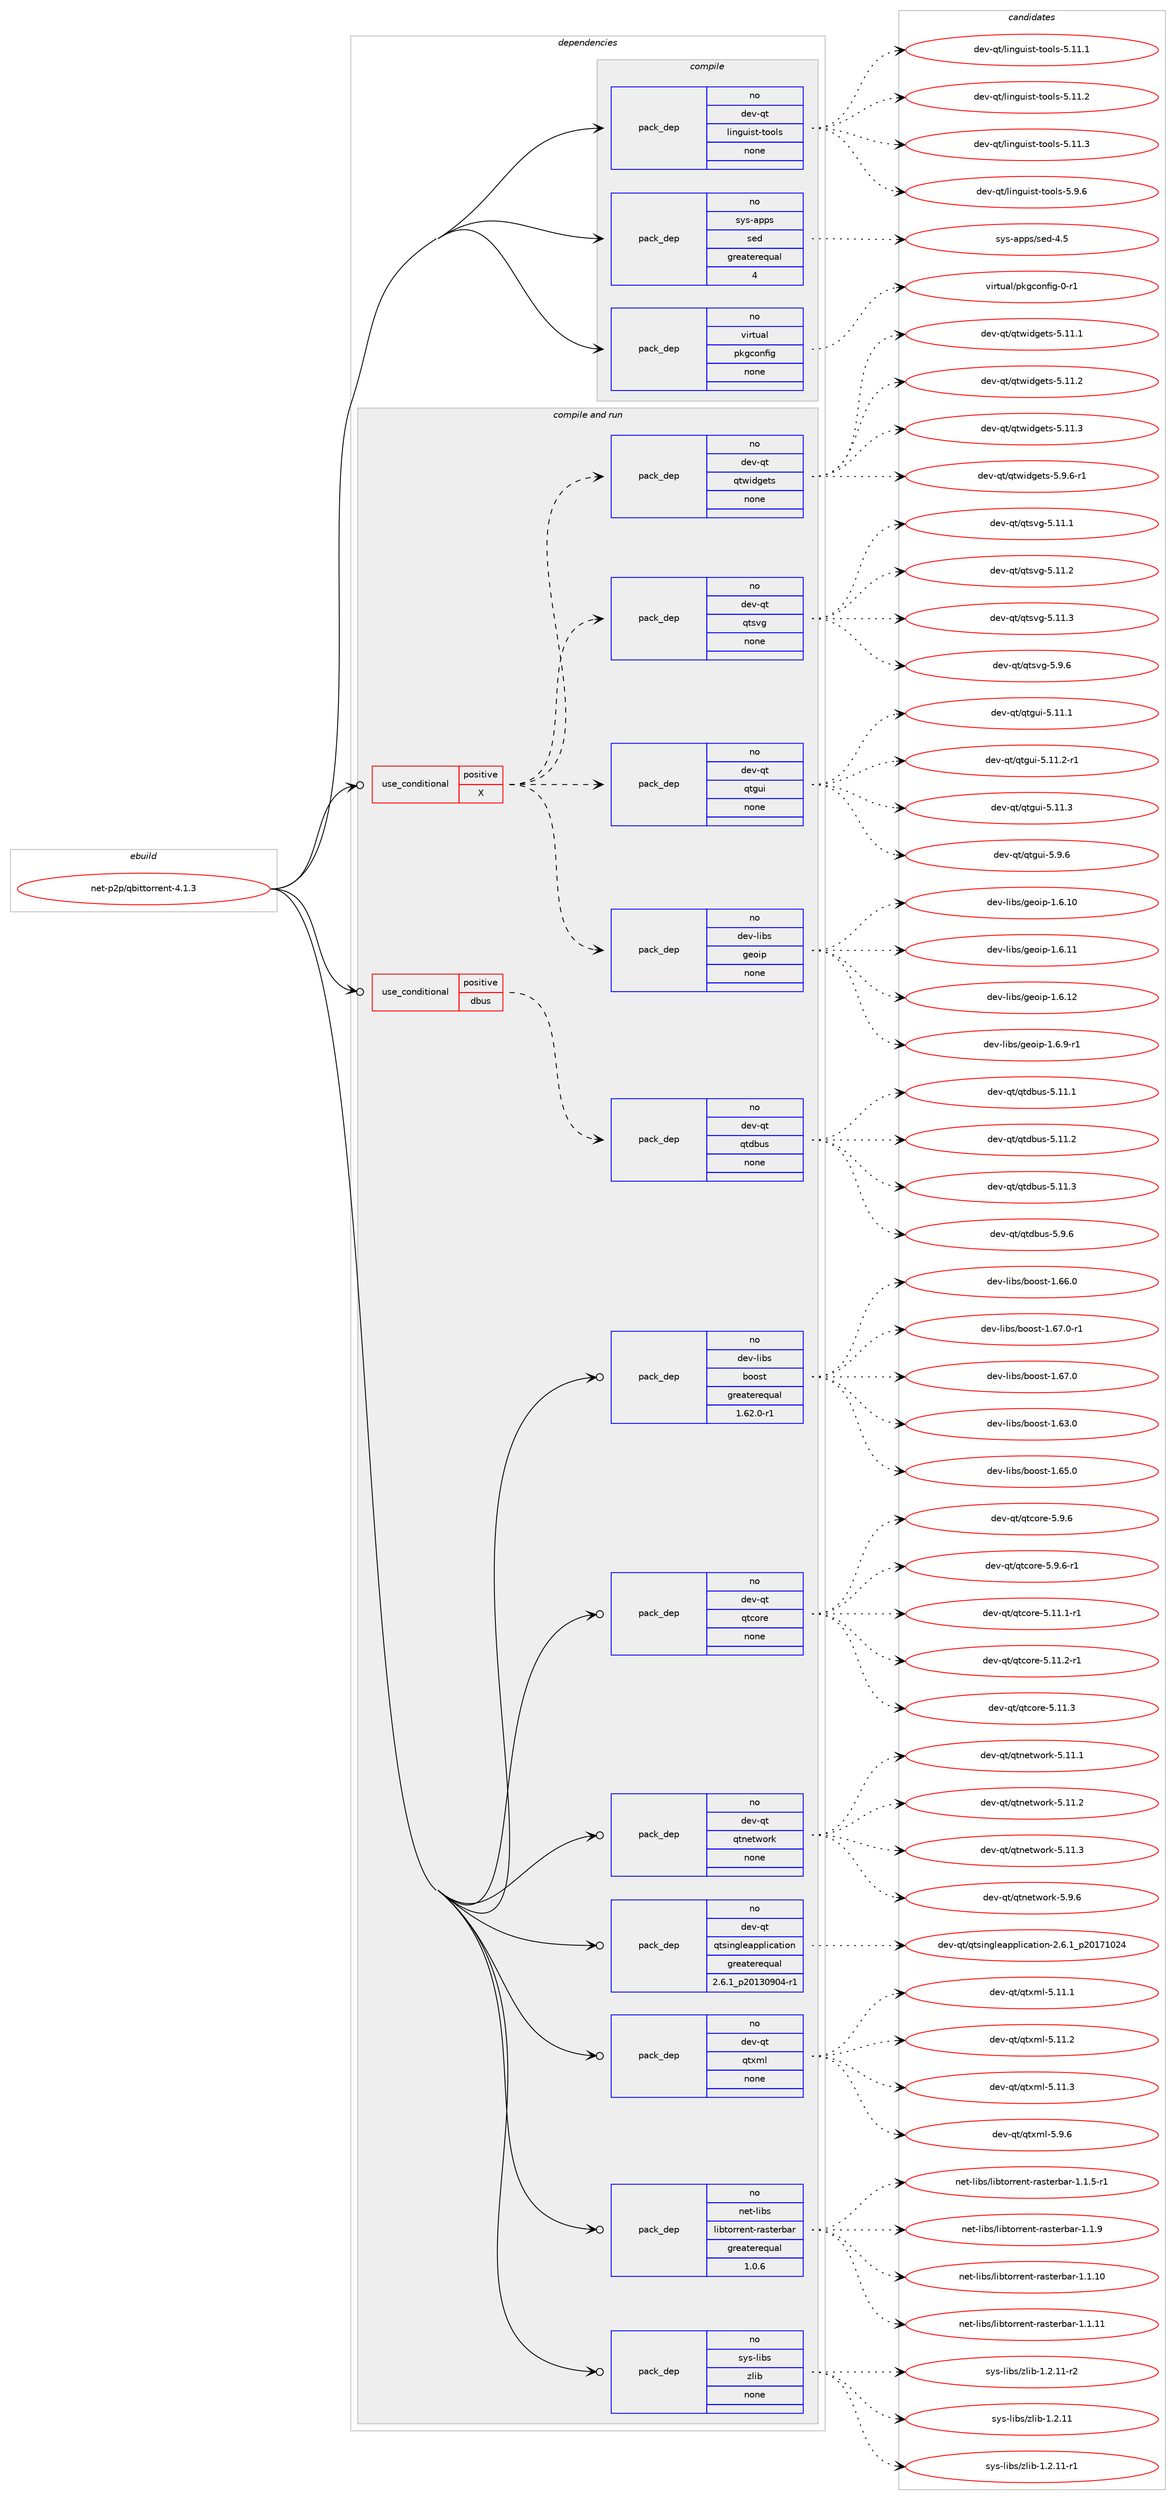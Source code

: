 digraph prolog {

# *************
# Graph options
# *************

newrank=true;
concentrate=true;
compound=true;
graph [rankdir=LR,fontname=Helvetica,fontsize=10,ranksep=1.5];#, ranksep=2.5, nodesep=0.2];
edge  [arrowhead=vee];
node  [fontname=Helvetica,fontsize=10];

# **********
# The ebuild
# **********

subgraph cluster_leftcol {
color=gray;
rank=same;
label=<<i>ebuild</i>>;
id [label="net-p2p/qbittorrent-4.1.3", color=red, width=4, href="../net-p2p/qbittorrent-4.1.3.svg"];
}

# ****************
# The dependencies
# ****************

subgraph cluster_midcol {
color=gray;
label=<<i>dependencies</i>>;
subgraph cluster_compile {
fillcolor="#eeeeee";
style=filled;
label=<<i>compile</i>>;
subgraph pack4775 {
dependency5864 [label=<<TABLE BORDER="0" CELLBORDER="1" CELLSPACING="0" CELLPADDING="4" WIDTH="220"><TR><TD ROWSPAN="6" CELLPADDING="30">pack_dep</TD></TR><TR><TD WIDTH="110">no</TD></TR><TR><TD>dev-qt</TD></TR><TR><TD>linguist-tools</TD></TR><TR><TD>none</TD></TR><TR><TD></TD></TR></TABLE>>, shape=none, color=blue];
}
id:e -> dependency5864:w [weight=20,style="solid",arrowhead="vee"];
subgraph pack4776 {
dependency5865 [label=<<TABLE BORDER="0" CELLBORDER="1" CELLSPACING="0" CELLPADDING="4" WIDTH="220"><TR><TD ROWSPAN="6" CELLPADDING="30">pack_dep</TD></TR><TR><TD WIDTH="110">no</TD></TR><TR><TD>sys-apps</TD></TR><TR><TD>sed</TD></TR><TR><TD>greaterequal</TD></TR><TR><TD>4</TD></TR></TABLE>>, shape=none, color=blue];
}
id:e -> dependency5865:w [weight=20,style="solid",arrowhead="vee"];
subgraph pack4777 {
dependency5866 [label=<<TABLE BORDER="0" CELLBORDER="1" CELLSPACING="0" CELLPADDING="4" WIDTH="220"><TR><TD ROWSPAN="6" CELLPADDING="30">pack_dep</TD></TR><TR><TD WIDTH="110">no</TD></TR><TR><TD>virtual</TD></TR><TR><TD>pkgconfig</TD></TR><TR><TD>none</TD></TR><TR><TD></TD></TR></TABLE>>, shape=none, color=blue];
}
id:e -> dependency5866:w [weight=20,style="solid",arrowhead="vee"];
}
subgraph cluster_compileandrun {
fillcolor="#eeeeee";
style=filled;
label=<<i>compile and run</i>>;
subgraph cond946 {
dependency5867 [label=<<TABLE BORDER="0" CELLBORDER="1" CELLSPACING="0" CELLPADDING="4"><TR><TD ROWSPAN="3" CELLPADDING="10">use_conditional</TD></TR><TR><TD>positive</TD></TR><TR><TD>X</TD></TR></TABLE>>, shape=none, color=red];
subgraph pack4778 {
dependency5868 [label=<<TABLE BORDER="0" CELLBORDER="1" CELLSPACING="0" CELLPADDING="4" WIDTH="220"><TR><TD ROWSPAN="6" CELLPADDING="30">pack_dep</TD></TR><TR><TD WIDTH="110">no</TD></TR><TR><TD>dev-libs</TD></TR><TR><TD>geoip</TD></TR><TR><TD>none</TD></TR><TR><TD></TD></TR></TABLE>>, shape=none, color=blue];
}
dependency5867:e -> dependency5868:w [weight=20,style="dashed",arrowhead="vee"];
subgraph pack4779 {
dependency5869 [label=<<TABLE BORDER="0" CELLBORDER="1" CELLSPACING="0" CELLPADDING="4" WIDTH="220"><TR><TD ROWSPAN="6" CELLPADDING="30">pack_dep</TD></TR><TR><TD WIDTH="110">no</TD></TR><TR><TD>dev-qt</TD></TR><TR><TD>qtgui</TD></TR><TR><TD>none</TD></TR><TR><TD></TD></TR></TABLE>>, shape=none, color=blue];
}
dependency5867:e -> dependency5869:w [weight=20,style="dashed",arrowhead="vee"];
subgraph pack4780 {
dependency5870 [label=<<TABLE BORDER="0" CELLBORDER="1" CELLSPACING="0" CELLPADDING="4" WIDTH="220"><TR><TD ROWSPAN="6" CELLPADDING="30">pack_dep</TD></TR><TR><TD WIDTH="110">no</TD></TR><TR><TD>dev-qt</TD></TR><TR><TD>qtsvg</TD></TR><TR><TD>none</TD></TR><TR><TD></TD></TR></TABLE>>, shape=none, color=blue];
}
dependency5867:e -> dependency5870:w [weight=20,style="dashed",arrowhead="vee"];
subgraph pack4781 {
dependency5871 [label=<<TABLE BORDER="0" CELLBORDER="1" CELLSPACING="0" CELLPADDING="4" WIDTH="220"><TR><TD ROWSPAN="6" CELLPADDING="30">pack_dep</TD></TR><TR><TD WIDTH="110">no</TD></TR><TR><TD>dev-qt</TD></TR><TR><TD>qtwidgets</TD></TR><TR><TD>none</TD></TR><TR><TD></TD></TR></TABLE>>, shape=none, color=blue];
}
dependency5867:e -> dependency5871:w [weight=20,style="dashed",arrowhead="vee"];
}
id:e -> dependency5867:w [weight=20,style="solid",arrowhead="odotvee"];
subgraph cond947 {
dependency5872 [label=<<TABLE BORDER="0" CELLBORDER="1" CELLSPACING="0" CELLPADDING="4"><TR><TD ROWSPAN="3" CELLPADDING="10">use_conditional</TD></TR><TR><TD>positive</TD></TR><TR><TD>dbus</TD></TR></TABLE>>, shape=none, color=red];
subgraph pack4782 {
dependency5873 [label=<<TABLE BORDER="0" CELLBORDER="1" CELLSPACING="0" CELLPADDING="4" WIDTH="220"><TR><TD ROWSPAN="6" CELLPADDING="30">pack_dep</TD></TR><TR><TD WIDTH="110">no</TD></TR><TR><TD>dev-qt</TD></TR><TR><TD>qtdbus</TD></TR><TR><TD>none</TD></TR><TR><TD></TD></TR></TABLE>>, shape=none, color=blue];
}
dependency5872:e -> dependency5873:w [weight=20,style="dashed",arrowhead="vee"];
}
id:e -> dependency5872:w [weight=20,style="solid",arrowhead="odotvee"];
subgraph pack4783 {
dependency5874 [label=<<TABLE BORDER="0" CELLBORDER="1" CELLSPACING="0" CELLPADDING="4" WIDTH="220"><TR><TD ROWSPAN="6" CELLPADDING="30">pack_dep</TD></TR><TR><TD WIDTH="110">no</TD></TR><TR><TD>dev-libs</TD></TR><TR><TD>boost</TD></TR><TR><TD>greaterequal</TD></TR><TR><TD>1.62.0-r1</TD></TR></TABLE>>, shape=none, color=blue];
}
id:e -> dependency5874:w [weight=20,style="solid",arrowhead="odotvee"];
subgraph pack4784 {
dependency5875 [label=<<TABLE BORDER="0" CELLBORDER="1" CELLSPACING="0" CELLPADDING="4" WIDTH="220"><TR><TD ROWSPAN="6" CELLPADDING="30">pack_dep</TD></TR><TR><TD WIDTH="110">no</TD></TR><TR><TD>dev-qt</TD></TR><TR><TD>qtcore</TD></TR><TR><TD>none</TD></TR><TR><TD></TD></TR></TABLE>>, shape=none, color=blue];
}
id:e -> dependency5875:w [weight=20,style="solid",arrowhead="odotvee"];
subgraph pack4785 {
dependency5876 [label=<<TABLE BORDER="0" CELLBORDER="1" CELLSPACING="0" CELLPADDING="4" WIDTH="220"><TR><TD ROWSPAN="6" CELLPADDING="30">pack_dep</TD></TR><TR><TD WIDTH="110">no</TD></TR><TR><TD>dev-qt</TD></TR><TR><TD>qtnetwork</TD></TR><TR><TD>none</TD></TR><TR><TD></TD></TR></TABLE>>, shape=none, color=blue];
}
id:e -> dependency5876:w [weight=20,style="solid",arrowhead="odotvee"];
subgraph pack4786 {
dependency5877 [label=<<TABLE BORDER="0" CELLBORDER="1" CELLSPACING="0" CELLPADDING="4" WIDTH="220"><TR><TD ROWSPAN="6" CELLPADDING="30">pack_dep</TD></TR><TR><TD WIDTH="110">no</TD></TR><TR><TD>dev-qt</TD></TR><TR><TD>qtsingleapplication</TD></TR><TR><TD>greaterequal</TD></TR><TR><TD>2.6.1_p20130904-r1</TD></TR></TABLE>>, shape=none, color=blue];
}
id:e -> dependency5877:w [weight=20,style="solid",arrowhead="odotvee"];
subgraph pack4787 {
dependency5878 [label=<<TABLE BORDER="0" CELLBORDER="1" CELLSPACING="0" CELLPADDING="4" WIDTH="220"><TR><TD ROWSPAN="6" CELLPADDING="30">pack_dep</TD></TR><TR><TD WIDTH="110">no</TD></TR><TR><TD>dev-qt</TD></TR><TR><TD>qtxml</TD></TR><TR><TD>none</TD></TR><TR><TD></TD></TR></TABLE>>, shape=none, color=blue];
}
id:e -> dependency5878:w [weight=20,style="solid",arrowhead="odotvee"];
subgraph pack4788 {
dependency5879 [label=<<TABLE BORDER="0" CELLBORDER="1" CELLSPACING="0" CELLPADDING="4" WIDTH="220"><TR><TD ROWSPAN="6" CELLPADDING="30">pack_dep</TD></TR><TR><TD WIDTH="110">no</TD></TR><TR><TD>net-libs</TD></TR><TR><TD>libtorrent-rasterbar</TD></TR><TR><TD>greaterequal</TD></TR><TR><TD>1.0.6</TD></TR></TABLE>>, shape=none, color=blue];
}
id:e -> dependency5879:w [weight=20,style="solid",arrowhead="odotvee"];
subgraph pack4789 {
dependency5880 [label=<<TABLE BORDER="0" CELLBORDER="1" CELLSPACING="0" CELLPADDING="4" WIDTH="220"><TR><TD ROWSPAN="6" CELLPADDING="30">pack_dep</TD></TR><TR><TD WIDTH="110">no</TD></TR><TR><TD>sys-libs</TD></TR><TR><TD>zlib</TD></TR><TR><TD>none</TD></TR><TR><TD></TD></TR></TABLE>>, shape=none, color=blue];
}
id:e -> dependency5880:w [weight=20,style="solid",arrowhead="odotvee"];
}
subgraph cluster_run {
fillcolor="#eeeeee";
style=filled;
label=<<i>run</i>>;
}
}

# **************
# The candidates
# **************

subgraph cluster_choices {
rank=same;
color=gray;
label=<<i>candidates</i>>;

subgraph choice4775 {
color=black;
nodesep=1;
choice10010111845113116471081051101031171051151164511611111110811545534649494649 [label="dev-qt/linguist-tools-5.11.1", color=red, width=4,href="../dev-qt/linguist-tools-5.11.1.svg"];
choice10010111845113116471081051101031171051151164511611111110811545534649494650 [label="dev-qt/linguist-tools-5.11.2", color=red, width=4,href="../dev-qt/linguist-tools-5.11.2.svg"];
choice10010111845113116471081051101031171051151164511611111110811545534649494651 [label="dev-qt/linguist-tools-5.11.3", color=red, width=4,href="../dev-qt/linguist-tools-5.11.3.svg"];
choice100101118451131164710810511010311710511511645116111111108115455346574654 [label="dev-qt/linguist-tools-5.9.6", color=red, width=4,href="../dev-qt/linguist-tools-5.9.6.svg"];
dependency5864:e -> choice10010111845113116471081051101031171051151164511611111110811545534649494649:w [style=dotted,weight="100"];
dependency5864:e -> choice10010111845113116471081051101031171051151164511611111110811545534649494650:w [style=dotted,weight="100"];
dependency5864:e -> choice10010111845113116471081051101031171051151164511611111110811545534649494651:w [style=dotted,weight="100"];
dependency5864:e -> choice100101118451131164710810511010311710511511645116111111108115455346574654:w [style=dotted,weight="100"];
}
subgraph choice4776 {
color=black;
nodesep=1;
choice11512111545971121121154711510110045524653 [label="sys-apps/sed-4.5", color=red, width=4,href="../sys-apps/sed-4.5.svg"];
dependency5865:e -> choice11512111545971121121154711510110045524653:w [style=dotted,weight="100"];
}
subgraph choice4777 {
color=black;
nodesep=1;
choice11810511411611797108471121071039911111010210510345484511449 [label="virtual/pkgconfig-0-r1", color=red, width=4,href="../virtual/pkgconfig-0-r1.svg"];
dependency5866:e -> choice11810511411611797108471121071039911111010210510345484511449:w [style=dotted,weight="100"];
}
subgraph choice4778 {
color=black;
nodesep=1;
choice10010111845108105981154710310111110511245494654464948 [label="dev-libs/geoip-1.6.10", color=red, width=4,href="../dev-libs/geoip-1.6.10.svg"];
choice10010111845108105981154710310111110511245494654464949 [label="dev-libs/geoip-1.6.11", color=red, width=4,href="../dev-libs/geoip-1.6.11.svg"];
choice10010111845108105981154710310111110511245494654464950 [label="dev-libs/geoip-1.6.12", color=red, width=4,href="../dev-libs/geoip-1.6.12.svg"];
choice1001011184510810598115471031011111051124549465446574511449 [label="dev-libs/geoip-1.6.9-r1", color=red, width=4,href="../dev-libs/geoip-1.6.9-r1.svg"];
dependency5868:e -> choice10010111845108105981154710310111110511245494654464948:w [style=dotted,weight="100"];
dependency5868:e -> choice10010111845108105981154710310111110511245494654464949:w [style=dotted,weight="100"];
dependency5868:e -> choice10010111845108105981154710310111110511245494654464950:w [style=dotted,weight="100"];
dependency5868:e -> choice1001011184510810598115471031011111051124549465446574511449:w [style=dotted,weight="100"];
}
subgraph choice4779 {
color=black;
nodesep=1;
choice100101118451131164711311610311710545534649494649 [label="dev-qt/qtgui-5.11.1", color=red, width=4,href="../dev-qt/qtgui-5.11.1.svg"];
choice1001011184511311647113116103117105455346494946504511449 [label="dev-qt/qtgui-5.11.2-r1", color=red, width=4,href="../dev-qt/qtgui-5.11.2-r1.svg"];
choice100101118451131164711311610311710545534649494651 [label="dev-qt/qtgui-5.11.3", color=red, width=4,href="../dev-qt/qtgui-5.11.3.svg"];
choice1001011184511311647113116103117105455346574654 [label="dev-qt/qtgui-5.9.6", color=red, width=4,href="../dev-qt/qtgui-5.9.6.svg"];
dependency5869:e -> choice100101118451131164711311610311710545534649494649:w [style=dotted,weight="100"];
dependency5869:e -> choice1001011184511311647113116103117105455346494946504511449:w [style=dotted,weight="100"];
dependency5869:e -> choice100101118451131164711311610311710545534649494651:w [style=dotted,weight="100"];
dependency5869:e -> choice1001011184511311647113116103117105455346574654:w [style=dotted,weight="100"];
}
subgraph choice4780 {
color=black;
nodesep=1;
choice100101118451131164711311611511810345534649494649 [label="dev-qt/qtsvg-5.11.1", color=red, width=4,href="../dev-qt/qtsvg-5.11.1.svg"];
choice100101118451131164711311611511810345534649494650 [label="dev-qt/qtsvg-5.11.2", color=red, width=4,href="../dev-qt/qtsvg-5.11.2.svg"];
choice100101118451131164711311611511810345534649494651 [label="dev-qt/qtsvg-5.11.3", color=red, width=4,href="../dev-qt/qtsvg-5.11.3.svg"];
choice1001011184511311647113116115118103455346574654 [label="dev-qt/qtsvg-5.9.6", color=red, width=4,href="../dev-qt/qtsvg-5.9.6.svg"];
dependency5870:e -> choice100101118451131164711311611511810345534649494649:w [style=dotted,weight="100"];
dependency5870:e -> choice100101118451131164711311611511810345534649494650:w [style=dotted,weight="100"];
dependency5870:e -> choice100101118451131164711311611511810345534649494651:w [style=dotted,weight="100"];
dependency5870:e -> choice1001011184511311647113116115118103455346574654:w [style=dotted,weight="100"];
}
subgraph choice4781 {
color=black;
nodesep=1;
choice100101118451131164711311611910510010310111611545534649494649 [label="dev-qt/qtwidgets-5.11.1", color=red, width=4,href="../dev-qt/qtwidgets-5.11.1.svg"];
choice100101118451131164711311611910510010310111611545534649494650 [label="dev-qt/qtwidgets-5.11.2", color=red, width=4,href="../dev-qt/qtwidgets-5.11.2.svg"];
choice100101118451131164711311611910510010310111611545534649494651 [label="dev-qt/qtwidgets-5.11.3", color=red, width=4,href="../dev-qt/qtwidgets-5.11.3.svg"];
choice10010111845113116471131161191051001031011161154553465746544511449 [label="dev-qt/qtwidgets-5.9.6-r1", color=red, width=4,href="../dev-qt/qtwidgets-5.9.6-r1.svg"];
dependency5871:e -> choice100101118451131164711311611910510010310111611545534649494649:w [style=dotted,weight="100"];
dependency5871:e -> choice100101118451131164711311611910510010310111611545534649494650:w [style=dotted,weight="100"];
dependency5871:e -> choice100101118451131164711311611910510010310111611545534649494651:w [style=dotted,weight="100"];
dependency5871:e -> choice10010111845113116471131161191051001031011161154553465746544511449:w [style=dotted,weight="100"];
}
subgraph choice4782 {
color=black;
nodesep=1;
choice10010111845113116471131161009811711545534649494649 [label="dev-qt/qtdbus-5.11.1", color=red, width=4,href="../dev-qt/qtdbus-5.11.1.svg"];
choice10010111845113116471131161009811711545534649494650 [label="dev-qt/qtdbus-5.11.2", color=red, width=4,href="../dev-qt/qtdbus-5.11.2.svg"];
choice10010111845113116471131161009811711545534649494651 [label="dev-qt/qtdbus-5.11.3", color=red, width=4,href="../dev-qt/qtdbus-5.11.3.svg"];
choice100101118451131164711311610098117115455346574654 [label="dev-qt/qtdbus-5.9.6", color=red, width=4,href="../dev-qt/qtdbus-5.9.6.svg"];
dependency5873:e -> choice10010111845113116471131161009811711545534649494649:w [style=dotted,weight="100"];
dependency5873:e -> choice10010111845113116471131161009811711545534649494650:w [style=dotted,weight="100"];
dependency5873:e -> choice10010111845113116471131161009811711545534649494651:w [style=dotted,weight="100"];
dependency5873:e -> choice100101118451131164711311610098117115455346574654:w [style=dotted,weight="100"];
}
subgraph choice4783 {
color=black;
nodesep=1;
choice1001011184510810598115479811111111511645494654554648 [label="dev-libs/boost-1.67.0", color=red, width=4,href="../dev-libs/boost-1.67.0.svg"];
choice1001011184510810598115479811111111511645494654514648 [label="dev-libs/boost-1.63.0", color=red, width=4,href="../dev-libs/boost-1.63.0.svg"];
choice1001011184510810598115479811111111511645494654534648 [label="dev-libs/boost-1.65.0", color=red, width=4,href="../dev-libs/boost-1.65.0.svg"];
choice1001011184510810598115479811111111511645494654544648 [label="dev-libs/boost-1.66.0", color=red, width=4,href="../dev-libs/boost-1.66.0.svg"];
choice10010111845108105981154798111111115116454946545546484511449 [label="dev-libs/boost-1.67.0-r1", color=red, width=4,href="../dev-libs/boost-1.67.0-r1.svg"];
dependency5874:e -> choice1001011184510810598115479811111111511645494654554648:w [style=dotted,weight="100"];
dependency5874:e -> choice1001011184510810598115479811111111511645494654514648:w [style=dotted,weight="100"];
dependency5874:e -> choice1001011184510810598115479811111111511645494654534648:w [style=dotted,weight="100"];
dependency5874:e -> choice1001011184510810598115479811111111511645494654544648:w [style=dotted,weight="100"];
dependency5874:e -> choice10010111845108105981154798111111115116454946545546484511449:w [style=dotted,weight="100"];
}
subgraph choice4784 {
color=black;
nodesep=1;
choice100101118451131164711311699111114101455346494946494511449 [label="dev-qt/qtcore-5.11.1-r1", color=red, width=4,href="../dev-qt/qtcore-5.11.1-r1.svg"];
choice100101118451131164711311699111114101455346494946504511449 [label="dev-qt/qtcore-5.11.2-r1", color=red, width=4,href="../dev-qt/qtcore-5.11.2-r1.svg"];
choice10010111845113116471131169911111410145534649494651 [label="dev-qt/qtcore-5.11.3", color=red, width=4,href="../dev-qt/qtcore-5.11.3.svg"];
choice100101118451131164711311699111114101455346574654 [label="dev-qt/qtcore-5.9.6", color=red, width=4,href="../dev-qt/qtcore-5.9.6.svg"];
choice1001011184511311647113116991111141014553465746544511449 [label="dev-qt/qtcore-5.9.6-r1", color=red, width=4,href="../dev-qt/qtcore-5.9.6-r1.svg"];
dependency5875:e -> choice100101118451131164711311699111114101455346494946494511449:w [style=dotted,weight="100"];
dependency5875:e -> choice100101118451131164711311699111114101455346494946504511449:w [style=dotted,weight="100"];
dependency5875:e -> choice10010111845113116471131169911111410145534649494651:w [style=dotted,weight="100"];
dependency5875:e -> choice100101118451131164711311699111114101455346574654:w [style=dotted,weight="100"];
dependency5875:e -> choice1001011184511311647113116991111141014553465746544511449:w [style=dotted,weight="100"];
}
subgraph choice4785 {
color=black;
nodesep=1;
choice100101118451131164711311611010111611911111410745534649494649 [label="dev-qt/qtnetwork-5.11.1", color=red, width=4,href="../dev-qt/qtnetwork-5.11.1.svg"];
choice100101118451131164711311611010111611911111410745534649494650 [label="dev-qt/qtnetwork-5.11.2", color=red, width=4,href="../dev-qt/qtnetwork-5.11.2.svg"];
choice100101118451131164711311611010111611911111410745534649494651 [label="dev-qt/qtnetwork-5.11.3", color=red, width=4,href="../dev-qt/qtnetwork-5.11.3.svg"];
choice1001011184511311647113116110101116119111114107455346574654 [label="dev-qt/qtnetwork-5.9.6", color=red, width=4,href="../dev-qt/qtnetwork-5.9.6.svg"];
dependency5876:e -> choice100101118451131164711311611010111611911111410745534649494649:w [style=dotted,weight="100"];
dependency5876:e -> choice100101118451131164711311611010111611911111410745534649494650:w [style=dotted,weight="100"];
dependency5876:e -> choice100101118451131164711311611010111611911111410745534649494651:w [style=dotted,weight="100"];
dependency5876:e -> choice1001011184511311647113116110101116119111114107455346574654:w [style=dotted,weight="100"];
}
subgraph choice4786 {
color=black;
nodesep=1;
choice1001011184511311647113116115105110103108101971121121081059997116105111110455046544649951125048495549485052 [label="dev-qt/qtsingleapplication-2.6.1_p20171024", color=red, width=4,href="../dev-qt/qtsingleapplication-2.6.1_p20171024.svg"];
dependency5877:e -> choice1001011184511311647113116115105110103108101971121121081059997116105111110455046544649951125048495549485052:w [style=dotted,weight="100"];
}
subgraph choice4787 {
color=black;
nodesep=1;
choice100101118451131164711311612010910845534649494649 [label="dev-qt/qtxml-5.11.1", color=red, width=4,href="../dev-qt/qtxml-5.11.1.svg"];
choice100101118451131164711311612010910845534649494650 [label="dev-qt/qtxml-5.11.2", color=red, width=4,href="../dev-qt/qtxml-5.11.2.svg"];
choice100101118451131164711311612010910845534649494651 [label="dev-qt/qtxml-5.11.3", color=red, width=4,href="../dev-qt/qtxml-5.11.3.svg"];
choice1001011184511311647113116120109108455346574654 [label="dev-qt/qtxml-5.9.6", color=red, width=4,href="../dev-qt/qtxml-5.9.6.svg"];
dependency5878:e -> choice100101118451131164711311612010910845534649494649:w [style=dotted,weight="100"];
dependency5878:e -> choice100101118451131164711311612010910845534649494650:w [style=dotted,weight="100"];
dependency5878:e -> choice100101118451131164711311612010910845534649494651:w [style=dotted,weight="100"];
dependency5878:e -> choice1001011184511311647113116120109108455346574654:w [style=dotted,weight="100"];
}
subgraph choice4788 {
color=black;
nodesep=1;
choice11010111645108105981154710810598116111114114101110116451149711511610111498971144549464946534511449 [label="net-libs/libtorrent-rasterbar-1.1.5-r1", color=red, width=4,href="../net-libs/libtorrent-rasterbar-1.1.5-r1.svg"];
choice1101011164510810598115471081059811611111411410111011645114971151161011149897114454946494657 [label="net-libs/libtorrent-rasterbar-1.1.9", color=red, width=4,href="../net-libs/libtorrent-rasterbar-1.1.9.svg"];
choice110101116451081059811547108105981161111141141011101164511497115116101114989711445494649464948 [label="net-libs/libtorrent-rasterbar-1.1.10", color=red, width=4,href="../net-libs/libtorrent-rasterbar-1.1.10.svg"];
choice110101116451081059811547108105981161111141141011101164511497115116101114989711445494649464949 [label="net-libs/libtorrent-rasterbar-1.1.11", color=red, width=4,href="../net-libs/libtorrent-rasterbar-1.1.11.svg"];
dependency5879:e -> choice11010111645108105981154710810598116111114114101110116451149711511610111498971144549464946534511449:w [style=dotted,weight="100"];
dependency5879:e -> choice1101011164510810598115471081059811611111411410111011645114971151161011149897114454946494657:w [style=dotted,weight="100"];
dependency5879:e -> choice110101116451081059811547108105981161111141141011101164511497115116101114989711445494649464948:w [style=dotted,weight="100"];
dependency5879:e -> choice110101116451081059811547108105981161111141141011101164511497115116101114989711445494649464949:w [style=dotted,weight="100"];
}
subgraph choice4789 {
color=black;
nodesep=1;
choice1151211154510810598115471221081059845494650464949 [label="sys-libs/zlib-1.2.11", color=red, width=4,href="../sys-libs/zlib-1.2.11.svg"];
choice11512111545108105981154712210810598454946504649494511449 [label="sys-libs/zlib-1.2.11-r1", color=red, width=4,href="../sys-libs/zlib-1.2.11-r1.svg"];
choice11512111545108105981154712210810598454946504649494511450 [label="sys-libs/zlib-1.2.11-r2", color=red, width=4,href="../sys-libs/zlib-1.2.11-r2.svg"];
dependency5880:e -> choice1151211154510810598115471221081059845494650464949:w [style=dotted,weight="100"];
dependency5880:e -> choice11512111545108105981154712210810598454946504649494511449:w [style=dotted,weight="100"];
dependency5880:e -> choice11512111545108105981154712210810598454946504649494511450:w [style=dotted,weight="100"];
}
}

}
